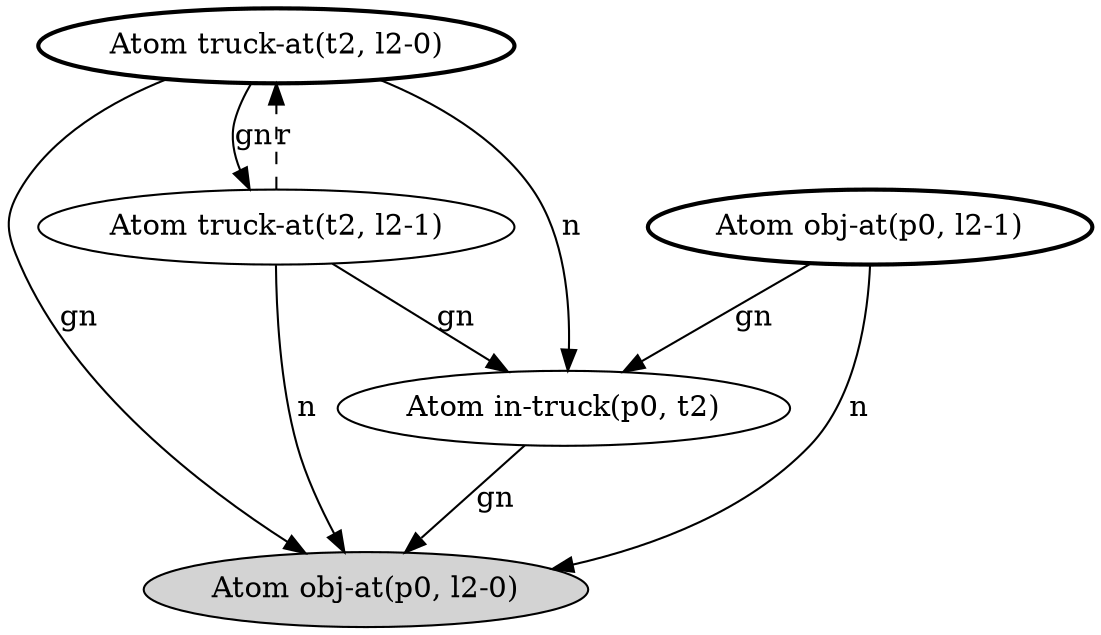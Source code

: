 digraph G {
  lm0 [label="Atom obj-at(p0, l2-0)", style=filled];
  lm1 [label="Atom truck-at(t2, l2-0)", style=bold];
      lm1 -> lm0 [label="gn"];
      lm1 -> lm2 [label="gn"];
      lm1 -> lm3 [label="n"];
  lm2 [label="Atom truck-at(t2, l2-1)"];
      lm2 -> lm3 [label="gn"];
      lm2 -> lm1 [label="r", style=dashed];
      lm2 -> lm0 [label="n"];
  lm3 [label="Atom in-truck(p0, t2)"];
      lm3 -> lm0 [label="gn"];
  lm4 [label="Atom obj-at(p0, l2-1)", style=bold];
      lm4 -> lm0 [label="n"];
      lm4 -> lm3 [label="gn"];
}

